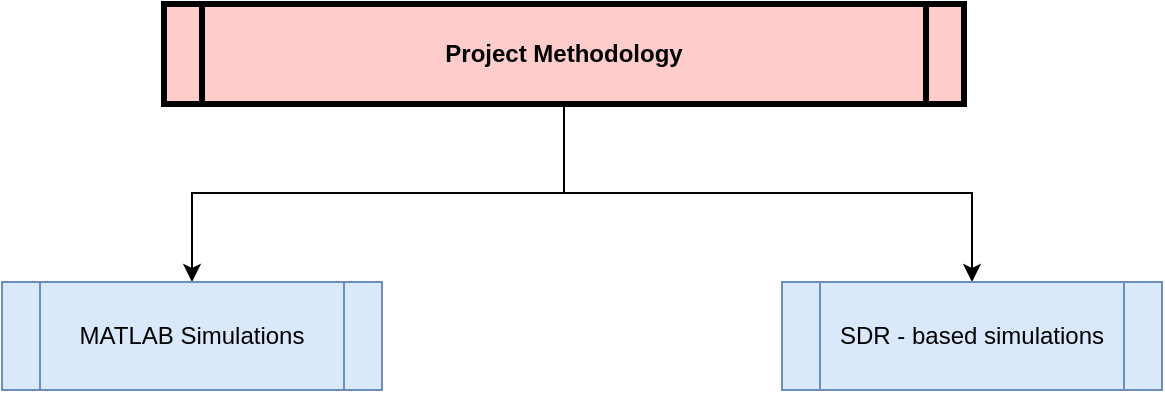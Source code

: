 <mxfile version="24.7.16">
  <diagram name="Page-1" id="c7558073-3199-34d8-9f00-42111426c3f3">
    <mxGraphModel dx="690" dy="336" grid="1" gridSize="10" guides="1" tooltips="1" connect="1" arrows="1" fold="1" page="1" pageScale="1" pageWidth="826" pageHeight="1169" background="none" math="0" shadow="0">
      <root>
        <mxCell id="0" />
        <mxCell id="1" parent="0" />
        <mxCell id="e0sAmMlj7XYoMY6nvXab-105" style="edgeStyle=orthogonalEdgeStyle;rounded=0;orthogonalLoop=1;jettySize=auto;html=1;" edge="1" parent="1" source="5" target="e0sAmMlj7XYoMY6nvXab-99">
          <mxGeometry relative="1" as="geometry" />
        </mxCell>
        <mxCell id="e0sAmMlj7XYoMY6nvXab-110" style="edgeStyle=orthogonalEdgeStyle;rounded=0;orthogonalLoop=1;jettySize=auto;html=1;" edge="1" parent="1" source="5" target="e0sAmMlj7XYoMY6nvXab-109">
          <mxGeometry relative="1" as="geometry" />
        </mxCell>
        <mxCell id="5" value="Project Methodology" style="shape=process;whiteSpace=wrap;align=center;verticalAlign=middle;size=0.048;fontStyle=1;strokeWidth=3;fillColor=#FFCCCC" parent="1" vertex="1">
          <mxGeometry x="201.0" y="391" width="400" height="50" as="geometry" />
        </mxCell>
        <mxCell id="e0sAmMlj7XYoMY6nvXab-99" value="MATLAB Simulations" style="shape=process;whiteSpace=wrap;html=1;backgroundOutline=1;fillColor=#dae8fc;strokeColor=#6c8ebf;" vertex="1" parent="1">
          <mxGeometry x="120" y="530" width="190" height="54" as="geometry" />
        </mxCell>
        <mxCell id="e0sAmMlj7XYoMY6nvXab-109" value="&lt;div&gt;SDR - based simulations&lt;/div&gt;" style="shape=process;whiteSpace=wrap;html=1;backgroundOutline=1;fillColor=#dae8fc;strokeColor=#6c8ebf;" vertex="1" parent="1">
          <mxGeometry x="510" y="530" width="190" height="54" as="geometry" />
        </mxCell>
      </root>
    </mxGraphModel>
  </diagram>
</mxfile>
